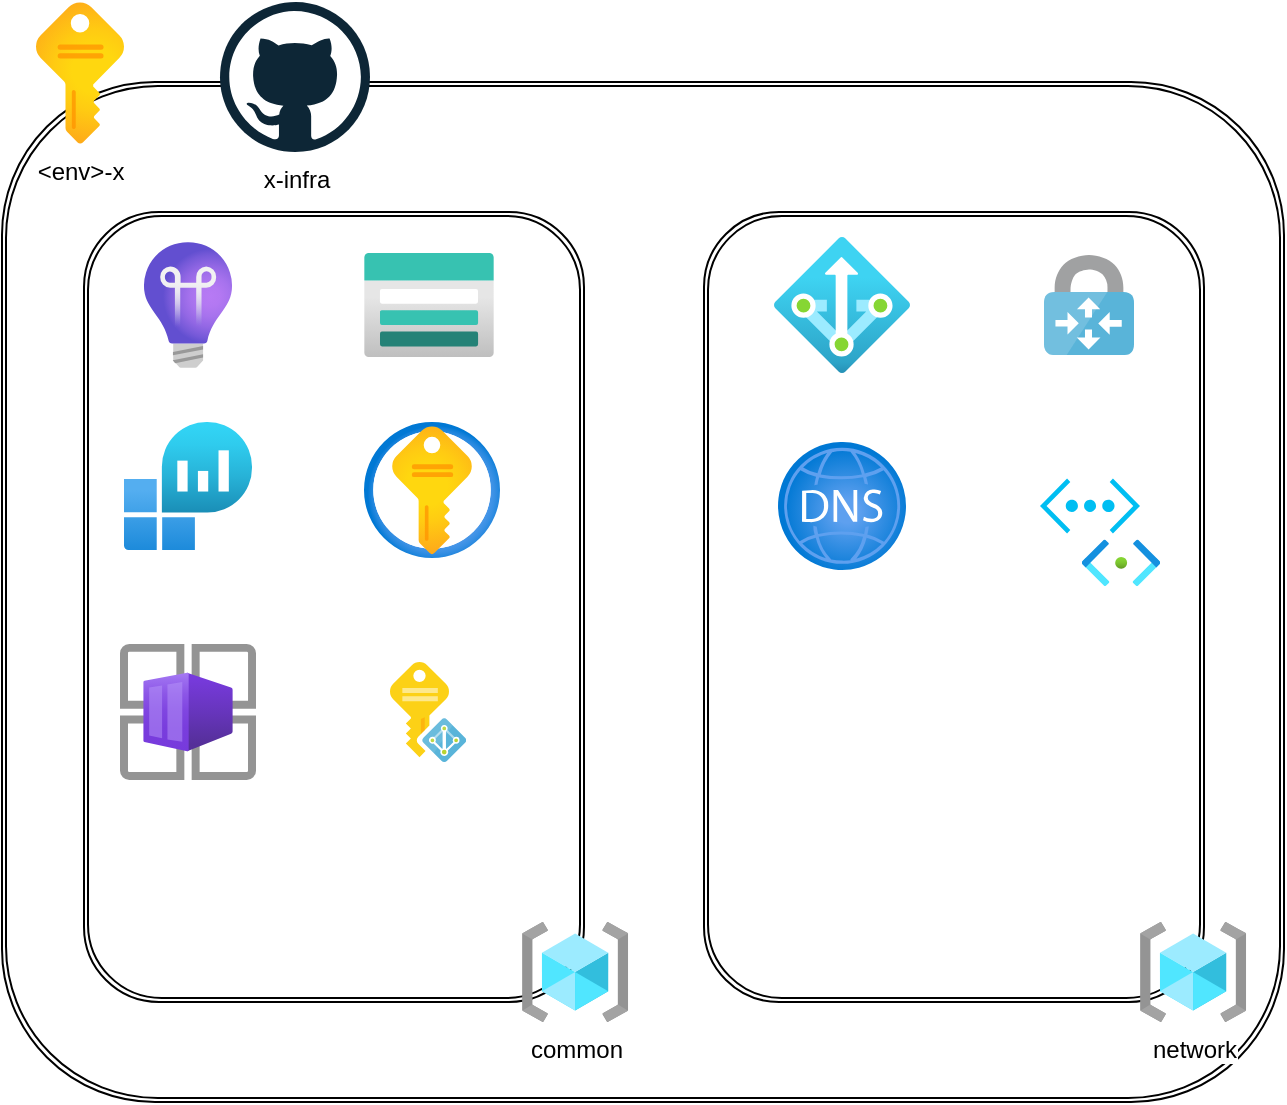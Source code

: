 <mxfile>
    <diagram id="feQLVRxRg6AdoV5jKobs" name="Page-1">
        <mxGraphModel dx="1257" dy="616" grid="1" gridSize="10" guides="1" tooltips="1" connect="1" arrows="1" fold="1" page="1" pageScale="1" pageWidth="827" pageHeight="1169" math="0" shadow="0">
            <root>
                <mxCell id="0"/>
                <mxCell id="1" parent="0"/>
                <mxCell id="33" value="" style="group;movable=0;resizable=0;rotatable=0;deletable=0;editable=0;locked=1;connectable=0;" parent="1" vertex="1" connectable="0">
                    <mxGeometry x="100" y="40" width="641" height="550" as="geometry"/>
                </mxCell>
                <mxCell id="17" value="" style="shape=ext;double=1;rounded=1;whiteSpace=wrap;html=1;movable=0;resizable=0;rotatable=0;deletable=0;editable=0;locked=1;connectable=0;" parent="33" vertex="1">
                    <mxGeometry y="40" width="641" height="510" as="geometry"/>
                </mxCell>
                <mxCell id="18" value="" style="shape=ext;double=1;rounded=1;whiteSpace=wrap;html=1;movable=0;resizable=0;rotatable=0;deletable=0;editable=0;locked=1;connectable=0;" parent="33" vertex="1">
                    <mxGeometry x="41" y="105" width="250" height="395" as="geometry"/>
                </mxCell>
                <mxCell id="19" value="" style="shape=ext;double=1;rounded=1;whiteSpace=wrap;html=1;movable=0;resizable=0;rotatable=0;deletable=0;editable=0;locked=1;connectable=0;" parent="33" vertex="1">
                    <mxGeometry x="351" y="105" width="250" height="395" as="geometry"/>
                </mxCell>
                <mxCell id="20" value="" style="image;aspect=fixed;html=1;points=[];align=center;fontSize=12;image=img/lib/azure2/management_governance/Application_Insights.svg;movable=0;resizable=0;rotatable=0;deletable=0;editable=0;locked=1;connectable=0;" parent="33" vertex="1">
                    <mxGeometry x="71" y="120" width="44" height="63" as="geometry"/>
                </mxCell>
                <mxCell id="21" value="" style="image;aspect=fixed;html=1;points=[];align=center;fontSize=12;image=img/lib/azure2/storage/Storage_Accounts.svg;movable=0;resizable=0;rotatable=0;deletable=0;editable=0;locked=1;connectable=0;" parent="33" vertex="1">
                    <mxGeometry x="181" y="125.5" width="65" height="52" as="geometry"/>
                </mxCell>
                <mxCell id="22" value="" style="image;aspect=fixed;html=1;points=[];align=center;fontSize=12;image=img/lib/azure2/networking/DNS_Zones.svg;movable=0;resizable=0;rotatable=0;deletable=0;editable=0;locked=1;connectable=0;" parent="33" vertex="1">
                    <mxGeometry x="388" y="220" width="64" height="64" as="geometry"/>
                </mxCell>
                <mxCell id="23" value="" style="image;aspect=fixed;html=1;points=[];align=center;fontSize=12;image=img/lib/azure2/management_governance/Log_Analytics_Workspaces.svg;movable=0;resizable=0;rotatable=0;deletable=0;editable=0;locked=1;connectable=0;" parent="33" vertex="1">
                    <mxGeometry x="61" y="210" width="64" height="64" as="geometry"/>
                </mxCell>
                <mxCell id="24" value="" style="image;aspect=fixed;html=1;points=[];align=center;fontSize=12;image=img/lib/azure2/other/Container_App_Environments.svg;movable=0;resizable=0;rotatable=0;deletable=0;editable=0;locked=1;connectable=0;" parent="33" vertex="1">
                    <mxGeometry x="59" y="321" width="68" height="68" as="geometry"/>
                </mxCell>
                <mxCell id="25" value="" style="image;sketch=0;aspect=fixed;html=1;points=[];align=center;fontSize=12;image=img/lib/mscae/Managed_Identities.svg;movable=0;resizable=0;rotatable=0;deletable=0;editable=0;locked=1;connectable=0;" parent="33" vertex="1">
                    <mxGeometry x="194" y="330" width="38" height="50" as="geometry"/>
                </mxCell>
                <mxCell id="26" value="" style="image;aspect=fixed;html=1;points=[];align=center;fontSize=12;image=img/lib/azure2/security/Key_Vaults.svg;movable=0;resizable=0;rotatable=0;deletable=0;editable=0;locked=1;connectable=0;" parent="33" vertex="1">
                    <mxGeometry x="181" y="210" width="68" height="68" as="geometry"/>
                </mxCell>
                <mxCell id="28" value="" style="image;aspect=fixed;html=1;points=[];align=center;fontSize=12;image=img/lib/azure2/networking/NAT.svg;movable=0;resizable=0;rotatable=0;deletable=0;editable=0;locked=1;connectable=0;" parent="33" vertex="1">
                    <mxGeometry x="386" y="117.5" width="68" height="68" as="geometry"/>
                </mxCell>
                <mxCell id="29" value="" style="image;sketch=0;aspect=fixed;html=1;points=[];align=center;fontSize=12;image=img/lib/mscae/VPN_Gateway.svg;movable=0;resizable=0;rotatable=0;deletable=0;editable=0;locked=1;connectable=0;" parent="33" vertex="1">
                    <mxGeometry x="521" y="126.5" width="45" height="50" as="geometry"/>
                </mxCell>
                <mxCell id="31" value="&amp;lt;env&amp;gt;-x" style="image;aspect=fixed;html=1;points=[];align=center;fontSize=12;image=img/lib/azure2/general/Subscriptions.svg;movable=0;resizable=0;rotatable=0;deletable=0;editable=0;locked=1;connectable=0;" parent="33" vertex="1">
                    <mxGeometry x="17" width="44" height="71" as="geometry"/>
                </mxCell>
                <mxCell id="32" value="x-infra" style="dashed=0;outlineConnect=0;html=1;align=center;labelPosition=center;verticalLabelPosition=bottom;verticalAlign=top;shape=mxgraph.weblogos.github;movable=0;resizable=0;rotatable=0;deletable=0;editable=0;locked=1;connectable=0;" parent="33" vertex="1">
                    <mxGeometry x="109" width="75" height="75" as="geometry"/>
                </mxCell>
                <mxCell id="55" value="common" style="image;aspect=fixed;html=1;points=[];align=center;fontSize=12;image=img/lib/azure2/general/Resource_Groups.svg;movable=0;resizable=0;rotatable=0;deletable=0;editable=0;locked=1;connectable=0;" parent="33" vertex="1">
                    <mxGeometry x="260" y="460" width="53.13" height="50" as="geometry"/>
                </mxCell>
                <mxCell id="56" value="network" style="image;aspect=fixed;html=1;points=[];align=center;fontSize=12;image=img/lib/azure2/general/Resource_Groups.svg;movable=0;resizable=0;rotatable=0;deletable=0;editable=0;locked=1;connectable=0;" parent="33" vertex="1">
                    <mxGeometry x="569" y="460" width="53.13" height="50" as="geometry"/>
                </mxCell>
                <mxCell id="63" value="" style="verticalLabelPosition=bottom;html=1;verticalAlign=top;align=center;strokeColor=none;fillColor=#00BEF2;shape=mxgraph.azure.virtual_network;pointerEvents=1;movable=0;resizable=0;rotatable=0;deletable=0;editable=0;locked=1;connectable=0;" vertex="1" parent="33">
                    <mxGeometry x="519" y="238.25" width="50" height="27.5" as="geometry"/>
                </mxCell>
                <mxCell id="64" value="" style="image;aspect=fixed;html=1;points=[];align=center;fontSize=12;image=img/lib/azure2/networking/Subnet.svg;movable=0;resizable=0;rotatable=0;deletable=0;editable=0;locked=1;connectable=0;" vertex="1" parent="33">
                    <mxGeometry x="540" y="268.75" width="39" height="23.35" as="geometry"/>
                </mxCell>
            </root>
        </mxGraphModel>
    </diagram>
</mxfile>
